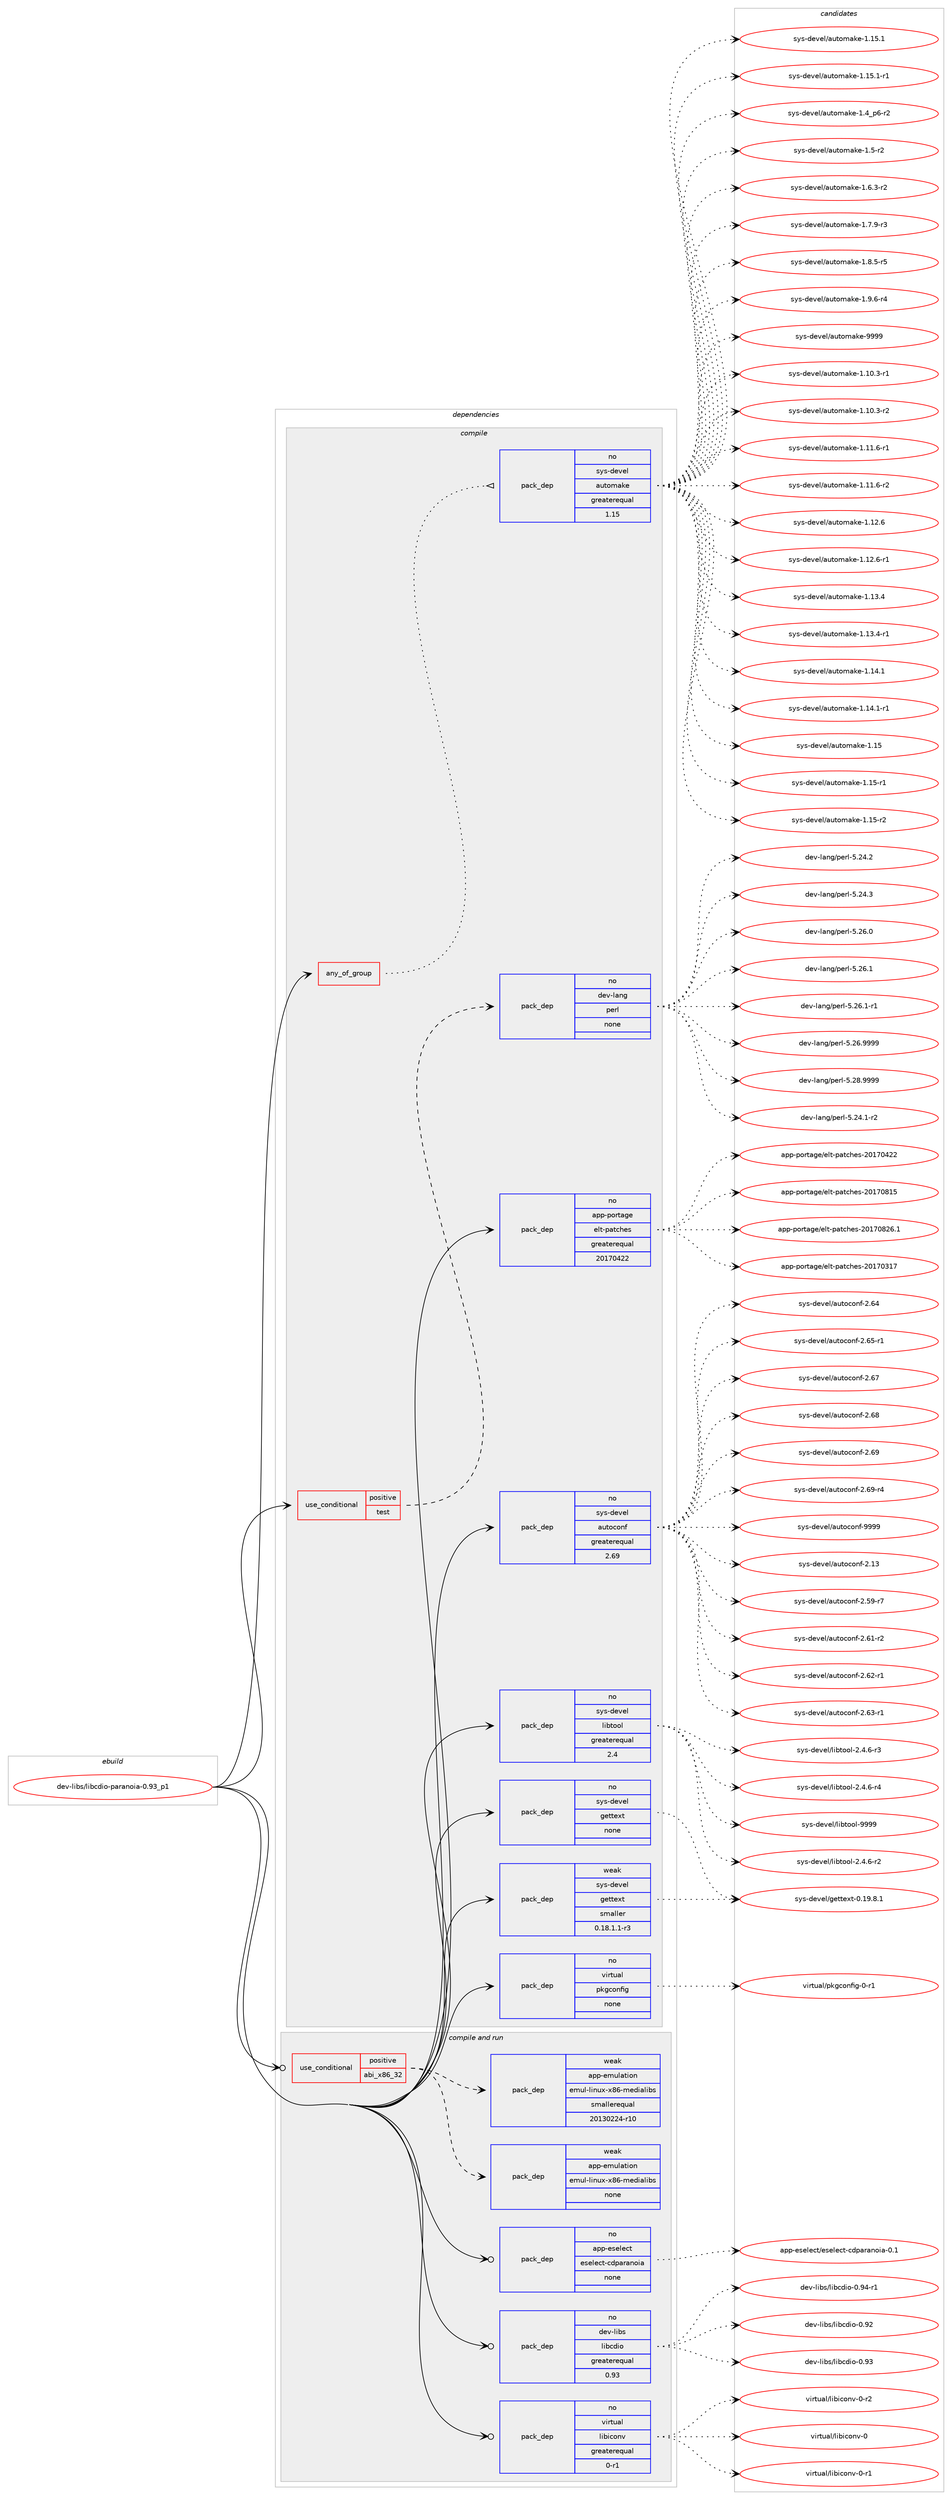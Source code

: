 digraph prolog {

# *************
# Graph options
# *************

newrank=true;
concentrate=true;
compound=true;
graph [rankdir=LR,fontname=Helvetica,fontsize=10,ranksep=1.5];#, ranksep=2.5, nodesep=0.2];
edge  [arrowhead=vee];
node  [fontname=Helvetica,fontsize=10];

# **********
# The ebuild
# **********

subgraph cluster_leftcol {
color=gray;
rank=same;
label=<<i>ebuild</i>>;
id [label="dev-libs/libcdio-paranoia-0.93_p1", color=red, width=4, href="../dev-libs/libcdio-paranoia-0.93_p1.svg"];
}

# ****************
# The dependencies
# ****************

subgraph cluster_midcol {
color=gray;
label=<<i>dependencies</i>>;
subgraph cluster_compile {
fillcolor="#eeeeee";
style=filled;
label=<<i>compile</i>>;
subgraph any3311 {
dependency114273 [label=<<TABLE BORDER="0" CELLBORDER="1" CELLSPACING="0" CELLPADDING="4"><TR><TD CELLPADDING="10">any_of_group</TD></TR></TABLE>>, shape=none, color=red];subgraph pack86179 {
dependency114274 [label=<<TABLE BORDER="0" CELLBORDER="1" CELLSPACING="0" CELLPADDING="4" WIDTH="220"><TR><TD ROWSPAN="6" CELLPADDING="30">pack_dep</TD></TR><TR><TD WIDTH="110">no</TD></TR><TR><TD>sys-devel</TD></TR><TR><TD>automake</TD></TR><TR><TD>greaterequal</TD></TR><TR><TD>1.15</TD></TR></TABLE>>, shape=none, color=blue];
}
dependency114273:e -> dependency114274:w [weight=20,style="dotted",arrowhead="oinv"];
}
id:e -> dependency114273:w [weight=20,style="solid",arrowhead="vee"];
subgraph cond24753 {
dependency114275 [label=<<TABLE BORDER="0" CELLBORDER="1" CELLSPACING="0" CELLPADDING="4"><TR><TD ROWSPAN="3" CELLPADDING="10">use_conditional</TD></TR><TR><TD>positive</TD></TR><TR><TD>test</TD></TR></TABLE>>, shape=none, color=red];
subgraph pack86180 {
dependency114276 [label=<<TABLE BORDER="0" CELLBORDER="1" CELLSPACING="0" CELLPADDING="4" WIDTH="220"><TR><TD ROWSPAN="6" CELLPADDING="30">pack_dep</TD></TR><TR><TD WIDTH="110">no</TD></TR><TR><TD>dev-lang</TD></TR><TR><TD>perl</TD></TR><TR><TD>none</TD></TR><TR><TD></TD></TR></TABLE>>, shape=none, color=blue];
}
dependency114275:e -> dependency114276:w [weight=20,style="dashed",arrowhead="vee"];
}
id:e -> dependency114275:w [weight=20,style="solid",arrowhead="vee"];
subgraph pack86181 {
dependency114277 [label=<<TABLE BORDER="0" CELLBORDER="1" CELLSPACING="0" CELLPADDING="4" WIDTH="220"><TR><TD ROWSPAN="6" CELLPADDING="30">pack_dep</TD></TR><TR><TD WIDTH="110">no</TD></TR><TR><TD>app-portage</TD></TR><TR><TD>elt-patches</TD></TR><TR><TD>greaterequal</TD></TR><TR><TD>20170422</TD></TR></TABLE>>, shape=none, color=blue];
}
id:e -> dependency114277:w [weight=20,style="solid",arrowhead="vee"];
subgraph pack86182 {
dependency114278 [label=<<TABLE BORDER="0" CELLBORDER="1" CELLSPACING="0" CELLPADDING="4" WIDTH="220"><TR><TD ROWSPAN="6" CELLPADDING="30">pack_dep</TD></TR><TR><TD WIDTH="110">no</TD></TR><TR><TD>sys-devel</TD></TR><TR><TD>autoconf</TD></TR><TR><TD>greaterequal</TD></TR><TR><TD>2.69</TD></TR></TABLE>>, shape=none, color=blue];
}
id:e -> dependency114278:w [weight=20,style="solid",arrowhead="vee"];
subgraph pack86183 {
dependency114279 [label=<<TABLE BORDER="0" CELLBORDER="1" CELLSPACING="0" CELLPADDING="4" WIDTH="220"><TR><TD ROWSPAN="6" CELLPADDING="30">pack_dep</TD></TR><TR><TD WIDTH="110">no</TD></TR><TR><TD>sys-devel</TD></TR><TR><TD>gettext</TD></TR><TR><TD>none</TD></TR><TR><TD></TD></TR></TABLE>>, shape=none, color=blue];
}
id:e -> dependency114279:w [weight=20,style="solid",arrowhead="vee"];
subgraph pack86184 {
dependency114280 [label=<<TABLE BORDER="0" CELLBORDER="1" CELLSPACING="0" CELLPADDING="4" WIDTH="220"><TR><TD ROWSPAN="6" CELLPADDING="30">pack_dep</TD></TR><TR><TD WIDTH="110">no</TD></TR><TR><TD>sys-devel</TD></TR><TR><TD>libtool</TD></TR><TR><TD>greaterequal</TD></TR><TR><TD>2.4</TD></TR></TABLE>>, shape=none, color=blue];
}
id:e -> dependency114280:w [weight=20,style="solid",arrowhead="vee"];
subgraph pack86185 {
dependency114281 [label=<<TABLE BORDER="0" CELLBORDER="1" CELLSPACING="0" CELLPADDING="4" WIDTH="220"><TR><TD ROWSPAN="6" CELLPADDING="30">pack_dep</TD></TR><TR><TD WIDTH="110">no</TD></TR><TR><TD>virtual</TD></TR><TR><TD>pkgconfig</TD></TR><TR><TD>none</TD></TR><TR><TD></TD></TR></TABLE>>, shape=none, color=blue];
}
id:e -> dependency114281:w [weight=20,style="solid",arrowhead="vee"];
subgraph pack86186 {
dependency114282 [label=<<TABLE BORDER="0" CELLBORDER="1" CELLSPACING="0" CELLPADDING="4" WIDTH="220"><TR><TD ROWSPAN="6" CELLPADDING="30">pack_dep</TD></TR><TR><TD WIDTH="110">weak</TD></TR><TR><TD>sys-devel</TD></TR><TR><TD>gettext</TD></TR><TR><TD>smaller</TD></TR><TR><TD>0.18.1.1-r3</TD></TR></TABLE>>, shape=none, color=blue];
}
id:e -> dependency114282:w [weight=20,style="solid",arrowhead="vee"];
}
subgraph cluster_compileandrun {
fillcolor="#eeeeee";
style=filled;
label=<<i>compile and run</i>>;
subgraph cond24754 {
dependency114283 [label=<<TABLE BORDER="0" CELLBORDER="1" CELLSPACING="0" CELLPADDING="4"><TR><TD ROWSPAN="3" CELLPADDING="10">use_conditional</TD></TR><TR><TD>positive</TD></TR><TR><TD>abi_x86_32</TD></TR></TABLE>>, shape=none, color=red];
subgraph pack86187 {
dependency114284 [label=<<TABLE BORDER="0" CELLBORDER="1" CELLSPACING="0" CELLPADDING="4" WIDTH="220"><TR><TD ROWSPAN="6" CELLPADDING="30">pack_dep</TD></TR><TR><TD WIDTH="110">weak</TD></TR><TR><TD>app-emulation</TD></TR><TR><TD>emul-linux-x86-medialibs</TD></TR><TR><TD>smallerequal</TD></TR><TR><TD>20130224-r10</TD></TR></TABLE>>, shape=none, color=blue];
}
dependency114283:e -> dependency114284:w [weight=20,style="dashed",arrowhead="vee"];
subgraph pack86188 {
dependency114285 [label=<<TABLE BORDER="0" CELLBORDER="1" CELLSPACING="0" CELLPADDING="4" WIDTH="220"><TR><TD ROWSPAN="6" CELLPADDING="30">pack_dep</TD></TR><TR><TD WIDTH="110">weak</TD></TR><TR><TD>app-emulation</TD></TR><TR><TD>emul-linux-x86-medialibs</TD></TR><TR><TD>none</TD></TR><TR><TD></TD></TR></TABLE>>, shape=none, color=blue];
}
dependency114283:e -> dependency114285:w [weight=20,style="dashed",arrowhead="vee"];
}
id:e -> dependency114283:w [weight=20,style="solid",arrowhead="odotvee"];
subgraph pack86189 {
dependency114286 [label=<<TABLE BORDER="0" CELLBORDER="1" CELLSPACING="0" CELLPADDING="4" WIDTH="220"><TR><TD ROWSPAN="6" CELLPADDING="30">pack_dep</TD></TR><TR><TD WIDTH="110">no</TD></TR><TR><TD>app-eselect</TD></TR><TR><TD>eselect-cdparanoia</TD></TR><TR><TD>none</TD></TR><TR><TD></TD></TR></TABLE>>, shape=none, color=blue];
}
id:e -> dependency114286:w [weight=20,style="solid",arrowhead="odotvee"];
subgraph pack86190 {
dependency114287 [label=<<TABLE BORDER="0" CELLBORDER="1" CELLSPACING="0" CELLPADDING="4" WIDTH="220"><TR><TD ROWSPAN="6" CELLPADDING="30">pack_dep</TD></TR><TR><TD WIDTH="110">no</TD></TR><TR><TD>dev-libs</TD></TR><TR><TD>libcdio</TD></TR><TR><TD>greaterequal</TD></TR><TR><TD>0.93</TD></TR></TABLE>>, shape=none, color=blue];
}
id:e -> dependency114287:w [weight=20,style="solid",arrowhead="odotvee"];
subgraph pack86191 {
dependency114288 [label=<<TABLE BORDER="0" CELLBORDER="1" CELLSPACING="0" CELLPADDING="4" WIDTH="220"><TR><TD ROWSPAN="6" CELLPADDING="30">pack_dep</TD></TR><TR><TD WIDTH="110">no</TD></TR><TR><TD>virtual</TD></TR><TR><TD>libiconv</TD></TR><TR><TD>greaterequal</TD></TR><TR><TD>0-r1</TD></TR></TABLE>>, shape=none, color=blue];
}
id:e -> dependency114288:w [weight=20,style="solid",arrowhead="odotvee"];
}
subgraph cluster_run {
fillcolor="#eeeeee";
style=filled;
label=<<i>run</i>>;
}
}

# **************
# The candidates
# **************

subgraph cluster_choices {
rank=same;
color=gray;
label=<<i>candidates</i>>;

subgraph choice86179 {
color=black;
nodesep=1;
choice11512111545100101118101108479711711611110997107101454946494846514511449 [label="sys-devel/automake-1.10.3-r1", color=red, width=4,href="../sys-devel/automake-1.10.3-r1.svg"];
choice11512111545100101118101108479711711611110997107101454946494846514511450 [label="sys-devel/automake-1.10.3-r2", color=red, width=4,href="../sys-devel/automake-1.10.3-r2.svg"];
choice11512111545100101118101108479711711611110997107101454946494946544511449 [label="sys-devel/automake-1.11.6-r1", color=red, width=4,href="../sys-devel/automake-1.11.6-r1.svg"];
choice11512111545100101118101108479711711611110997107101454946494946544511450 [label="sys-devel/automake-1.11.6-r2", color=red, width=4,href="../sys-devel/automake-1.11.6-r2.svg"];
choice1151211154510010111810110847971171161111099710710145494649504654 [label="sys-devel/automake-1.12.6", color=red, width=4,href="../sys-devel/automake-1.12.6.svg"];
choice11512111545100101118101108479711711611110997107101454946495046544511449 [label="sys-devel/automake-1.12.6-r1", color=red, width=4,href="../sys-devel/automake-1.12.6-r1.svg"];
choice1151211154510010111810110847971171161111099710710145494649514652 [label="sys-devel/automake-1.13.4", color=red, width=4,href="../sys-devel/automake-1.13.4.svg"];
choice11512111545100101118101108479711711611110997107101454946495146524511449 [label="sys-devel/automake-1.13.4-r1", color=red, width=4,href="../sys-devel/automake-1.13.4-r1.svg"];
choice1151211154510010111810110847971171161111099710710145494649524649 [label="sys-devel/automake-1.14.1", color=red, width=4,href="../sys-devel/automake-1.14.1.svg"];
choice11512111545100101118101108479711711611110997107101454946495246494511449 [label="sys-devel/automake-1.14.1-r1", color=red, width=4,href="../sys-devel/automake-1.14.1-r1.svg"];
choice115121115451001011181011084797117116111109971071014549464953 [label="sys-devel/automake-1.15", color=red, width=4,href="../sys-devel/automake-1.15.svg"];
choice1151211154510010111810110847971171161111099710710145494649534511449 [label="sys-devel/automake-1.15-r1", color=red, width=4,href="../sys-devel/automake-1.15-r1.svg"];
choice1151211154510010111810110847971171161111099710710145494649534511450 [label="sys-devel/automake-1.15-r2", color=red, width=4,href="../sys-devel/automake-1.15-r2.svg"];
choice1151211154510010111810110847971171161111099710710145494649534649 [label="sys-devel/automake-1.15.1", color=red, width=4,href="../sys-devel/automake-1.15.1.svg"];
choice11512111545100101118101108479711711611110997107101454946495346494511449 [label="sys-devel/automake-1.15.1-r1", color=red, width=4,href="../sys-devel/automake-1.15.1-r1.svg"];
choice115121115451001011181011084797117116111109971071014549465295112544511450 [label="sys-devel/automake-1.4_p6-r2", color=red, width=4,href="../sys-devel/automake-1.4_p6-r2.svg"];
choice11512111545100101118101108479711711611110997107101454946534511450 [label="sys-devel/automake-1.5-r2", color=red, width=4,href="../sys-devel/automake-1.5-r2.svg"];
choice115121115451001011181011084797117116111109971071014549465446514511450 [label="sys-devel/automake-1.6.3-r2", color=red, width=4,href="../sys-devel/automake-1.6.3-r2.svg"];
choice115121115451001011181011084797117116111109971071014549465546574511451 [label="sys-devel/automake-1.7.9-r3", color=red, width=4,href="../sys-devel/automake-1.7.9-r3.svg"];
choice115121115451001011181011084797117116111109971071014549465646534511453 [label="sys-devel/automake-1.8.5-r5", color=red, width=4,href="../sys-devel/automake-1.8.5-r5.svg"];
choice115121115451001011181011084797117116111109971071014549465746544511452 [label="sys-devel/automake-1.9.6-r4", color=red, width=4,href="../sys-devel/automake-1.9.6-r4.svg"];
choice115121115451001011181011084797117116111109971071014557575757 [label="sys-devel/automake-9999", color=red, width=4,href="../sys-devel/automake-9999.svg"];
dependency114274:e -> choice11512111545100101118101108479711711611110997107101454946494846514511449:w [style=dotted,weight="100"];
dependency114274:e -> choice11512111545100101118101108479711711611110997107101454946494846514511450:w [style=dotted,weight="100"];
dependency114274:e -> choice11512111545100101118101108479711711611110997107101454946494946544511449:w [style=dotted,weight="100"];
dependency114274:e -> choice11512111545100101118101108479711711611110997107101454946494946544511450:w [style=dotted,weight="100"];
dependency114274:e -> choice1151211154510010111810110847971171161111099710710145494649504654:w [style=dotted,weight="100"];
dependency114274:e -> choice11512111545100101118101108479711711611110997107101454946495046544511449:w [style=dotted,weight="100"];
dependency114274:e -> choice1151211154510010111810110847971171161111099710710145494649514652:w [style=dotted,weight="100"];
dependency114274:e -> choice11512111545100101118101108479711711611110997107101454946495146524511449:w [style=dotted,weight="100"];
dependency114274:e -> choice1151211154510010111810110847971171161111099710710145494649524649:w [style=dotted,weight="100"];
dependency114274:e -> choice11512111545100101118101108479711711611110997107101454946495246494511449:w [style=dotted,weight="100"];
dependency114274:e -> choice115121115451001011181011084797117116111109971071014549464953:w [style=dotted,weight="100"];
dependency114274:e -> choice1151211154510010111810110847971171161111099710710145494649534511449:w [style=dotted,weight="100"];
dependency114274:e -> choice1151211154510010111810110847971171161111099710710145494649534511450:w [style=dotted,weight="100"];
dependency114274:e -> choice1151211154510010111810110847971171161111099710710145494649534649:w [style=dotted,weight="100"];
dependency114274:e -> choice11512111545100101118101108479711711611110997107101454946495346494511449:w [style=dotted,weight="100"];
dependency114274:e -> choice115121115451001011181011084797117116111109971071014549465295112544511450:w [style=dotted,weight="100"];
dependency114274:e -> choice11512111545100101118101108479711711611110997107101454946534511450:w [style=dotted,weight="100"];
dependency114274:e -> choice115121115451001011181011084797117116111109971071014549465446514511450:w [style=dotted,weight="100"];
dependency114274:e -> choice115121115451001011181011084797117116111109971071014549465546574511451:w [style=dotted,weight="100"];
dependency114274:e -> choice115121115451001011181011084797117116111109971071014549465646534511453:w [style=dotted,weight="100"];
dependency114274:e -> choice115121115451001011181011084797117116111109971071014549465746544511452:w [style=dotted,weight="100"];
dependency114274:e -> choice115121115451001011181011084797117116111109971071014557575757:w [style=dotted,weight="100"];
}
subgraph choice86180 {
color=black;
nodesep=1;
choice100101118451089711010347112101114108455346505246494511450 [label="dev-lang/perl-5.24.1-r2", color=red, width=4,href="../dev-lang/perl-5.24.1-r2.svg"];
choice10010111845108971101034711210111410845534650524650 [label="dev-lang/perl-5.24.2", color=red, width=4,href="../dev-lang/perl-5.24.2.svg"];
choice10010111845108971101034711210111410845534650524651 [label="dev-lang/perl-5.24.3", color=red, width=4,href="../dev-lang/perl-5.24.3.svg"];
choice10010111845108971101034711210111410845534650544648 [label="dev-lang/perl-5.26.0", color=red, width=4,href="../dev-lang/perl-5.26.0.svg"];
choice10010111845108971101034711210111410845534650544649 [label="dev-lang/perl-5.26.1", color=red, width=4,href="../dev-lang/perl-5.26.1.svg"];
choice100101118451089711010347112101114108455346505446494511449 [label="dev-lang/perl-5.26.1-r1", color=red, width=4,href="../dev-lang/perl-5.26.1-r1.svg"];
choice10010111845108971101034711210111410845534650544657575757 [label="dev-lang/perl-5.26.9999", color=red, width=4,href="../dev-lang/perl-5.26.9999.svg"];
choice10010111845108971101034711210111410845534650564657575757 [label="dev-lang/perl-5.28.9999", color=red, width=4,href="../dev-lang/perl-5.28.9999.svg"];
dependency114276:e -> choice100101118451089711010347112101114108455346505246494511450:w [style=dotted,weight="100"];
dependency114276:e -> choice10010111845108971101034711210111410845534650524650:w [style=dotted,weight="100"];
dependency114276:e -> choice10010111845108971101034711210111410845534650524651:w [style=dotted,weight="100"];
dependency114276:e -> choice10010111845108971101034711210111410845534650544648:w [style=dotted,weight="100"];
dependency114276:e -> choice10010111845108971101034711210111410845534650544649:w [style=dotted,weight="100"];
dependency114276:e -> choice100101118451089711010347112101114108455346505446494511449:w [style=dotted,weight="100"];
dependency114276:e -> choice10010111845108971101034711210111410845534650544657575757:w [style=dotted,weight="100"];
dependency114276:e -> choice10010111845108971101034711210111410845534650564657575757:w [style=dotted,weight="100"];
}
subgraph choice86181 {
color=black;
nodesep=1;
choice97112112451121111141169710310147101108116451129711699104101115455048495548514955 [label="app-portage/elt-patches-20170317", color=red, width=4,href="../app-portage/elt-patches-20170317.svg"];
choice97112112451121111141169710310147101108116451129711699104101115455048495548525050 [label="app-portage/elt-patches-20170422", color=red, width=4,href="../app-portage/elt-patches-20170422.svg"];
choice97112112451121111141169710310147101108116451129711699104101115455048495548564953 [label="app-portage/elt-patches-20170815", color=red, width=4,href="../app-portage/elt-patches-20170815.svg"];
choice971121124511211111411697103101471011081164511297116991041011154550484955485650544649 [label="app-portage/elt-patches-20170826.1", color=red, width=4,href="../app-portage/elt-patches-20170826.1.svg"];
dependency114277:e -> choice97112112451121111141169710310147101108116451129711699104101115455048495548514955:w [style=dotted,weight="100"];
dependency114277:e -> choice97112112451121111141169710310147101108116451129711699104101115455048495548525050:w [style=dotted,weight="100"];
dependency114277:e -> choice97112112451121111141169710310147101108116451129711699104101115455048495548564953:w [style=dotted,weight="100"];
dependency114277:e -> choice971121124511211111411697103101471011081164511297116991041011154550484955485650544649:w [style=dotted,weight="100"];
}
subgraph choice86182 {
color=black;
nodesep=1;
choice115121115451001011181011084797117116111991111101024550464951 [label="sys-devel/autoconf-2.13", color=red, width=4,href="../sys-devel/autoconf-2.13.svg"];
choice1151211154510010111810110847971171161119911111010245504653574511455 [label="sys-devel/autoconf-2.59-r7", color=red, width=4,href="../sys-devel/autoconf-2.59-r7.svg"];
choice1151211154510010111810110847971171161119911111010245504654494511450 [label="sys-devel/autoconf-2.61-r2", color=red, width=4,href="../sys-devel/autoconf-2.61-r2.svg"];
choice1151211154510010111810110847971171161119911111010245504654504511449 [label="sys-devel/autoconf-2.62-r1", color=red, width=4,href="../sys-devel/autoconf-2.62-r1.svg"];
choice1151211154510010111810110847971171161119911111010245504654514511449 [label="sys-devel/autoconf-2.63-r1", color=red, width=4,href="../sys-devel/autoconf-2.63-r1.svg"];
choice115121115451001011181011084797117116111991111101024550465452 [label="sys-devel/autoconf-2.64", color=red, width=4,href="../sys-devel/autoconf-2.64.svg"];
choice1151211154510010111810110847971171161119911111010245504654534511449 [label="sys-devel/autoconf-2.65-r1", color=red, width=4,href="../sys-devel/autoconf-2.65-r1.svg"];
choice115121115451001011181011084797117116111991111101024550465455 [label="sys-devel/autoconf-2.67", color=red, width=4,href="../sys-devel/autoconf-2.67.svg"];
choice115121115451001011181011084797117116111991111101024550465456 [label="sys-devel/autoconf-2.68", color=red, width=4,href="../sys-devel/autoconf-2.68.svg"];
choice115121115451001011181011084797117116111991111101024550465457 [label="sys-devel/autoconf-2.69", color=red, width=4,href="../sys-devel/autoconf-2.69.svg"];
choice1151211154510010111810110847971171161119911111010245504654574511452 [label="sys-devel/autoconf-2.69-r4", color=red, width=4,href="../sys-devel/autoconf-2.69-r4.svg"];
choice115121115451001011181011084797117116111991111101024557575757 [label="sys-devel/autoconf-9999", color=red, width=4,href="../sys-devel/autoconf-9999.svg"];
dependency114278:e -> choice115121115451001011181011084797117116111991111101024550464951:w [style=dotted,weight="100"];
dependency114278:e -> choice1151211154510010111810110847971171161119911111010245504653574511455:w [style=dotted,weight="100"];
dependency114278:e -> choice1151211154510010111810110847971171161119911111010245504654494511450:w [style=dotted,weight="100"];
dependency114278:e -> choice1151211154510010111810110847971171161119911111010245504654504511449:w [style=dotted,weight="100"];
dependency114278:e -> choice1151211154510010111810110847971171161119911111010245504654514511449:w [style=dotted,weight="100"];
dependency114278:e -> choice115121115451001011181011084797117116111991111101024550465452:w [style=dotted,weight="100"];
dependency114278:e -> choice1151211154510010111810110847971171161119911111010245504654534511449:w [style=dotted,weight="100"];
dependency114278:e -> choice115121115451001011181011084797117116111991111101024550465455:w [style=dotted,weight="100"];
dependency114278:e -> choice115121115451001011181011084797117116111991111101024550465456:w [style=dotted,weight="100"];
dependency114278:e -> choice115121115451001011181011084797117116111991111101024550465457:w [style=dotted,weight="100"];
dependency114278:e -> choice1151211154510010111810110847971171161119911111010245504654574511452:w [style=dotted,weight="100"];
dependency114278:e -> choice115121115451001011181011084797117116111991111101024557575757:w [style=dotted,weight="100"];
}
subgraph choice86183 {
color=black;
nodesep=1;
choice1151211154510010111810110847103101116116101120116454846495746564649 [label="sys-devel/gettext-0.19.8.1", color=red, width=4,href="../sys-devel/gettext-0.19.8.1.svg"];
dependency114279:e -> choice1151211154510010111810110847103101116116101120116454846495746564649:w [style=dotted,weight="100"];
}
subgraph choice86184 {
color=black;
nodesep=1;
choice1151211154510010111810110847108105981161111111084550465246544511450 [label="sys-devel/libtool-2.4.6-r2", color=red, width=4,href="../sys-devel/libtool-2.4.6-r2.svg"];
choice1151211154510010111810110847108105981161111111084550465246544511451 [label="sys-devel/libtool-2.4.6-r3", color=red, width=4,href="../sys-devel/libtool-2.4.6-r3.svg"];
choice1151211154510010111810110847108105981161111111084550465246544511452 [label="sys-devel/libtool-2.4.6-r4", color=red, width=4,href="../sys-devel/libtool-2.4.6-r4.svg"];
choice1151211154510010111810110847108105981161111111084557575757 [label="sys-devel/libtool-9999", color=red, width=4,href="../sys-devel/libtool-9999.svg"];
dependency114280:e -> choice1151211154510010111810110847108105981161111111084550465246544511450:w [style=dotted,weight="100"];
dependency114280:e -> choice1151211154510010111810110847108105981161111111084550465246544511451:w [style=dotted,weight="100"];
dependency114280:e -> choice1151211154510010111810110847108105981161111111084550465246544511452:w [style=dotted,weight="100"];
dependency114280:e -> choice1151211154510010111810110847108105981161111111084557575757:w [style=dotted,weight="100"];
}
subgraph choice86185 {
color=black;
nodesep=1;
choice11810511411611797108471121071039911111010210510345484511449 [label="virtual/pkgconfig-0-r1", color=red, width=4,href="../virtual/pkgconfig-0-r1.svg"];
dependency114281:e -> choice11810511411611797108471121071039911111010210510345484511449:w [style=dotted,weight="100"];
}
subgraph choice86186 {
color=black;
nodesep=1;
choice1151211154510010111810110847103101116116101120116454846495746564649 [label="sys-devel/gettext-0.19.8.1", color=red, width=4,href="../sys-devel/gettext-0.19.8.1.svg"];
dependency114282:e -> choice1151211154510010111810110847103101116116101120116454846495746564649:w [style=dotted,weight="100"];
}
subgraph choice86187 {
color=black;
nodesep=1;
}
subgraph choice86188 {
color=black;
nodesep=1;
}
subgraph choice86189 {
color=black;
nodesep=1;
choice9711211245101115101108101991164710111510110810199116459910011297114971101111059745484649 [label="app-eselect/eselect-cdparanoia-0.1", color=red, width=4,href="../app-eselect/eselect-cdparanoia-0.1.svg"];
dependency114286:e -> choice9711211245101115101108101991164710111510110810199116459910011297114971101111059745484649:w [style=dotted,weight="100"];
}
subgraph choice86190 {
color=black;
nodesep=1;
choice10010111845108105981154710810598991001051114548465750 [label="dev-libs/libcdio-0.92", color=red, width=4,href="../dev-libs/libcdio-0.92.svg"];
choice10010111845108105981154710810598991001051114548465751 [label="dev-libs/libcdio-0.93", color=red, width=4,href="../dev-libs/libcdio-0.93.svg"];
choice100101118451081059811547108105989910010511145484657524511449 [label="dev-libs/libcdio-0.94-r1", color=red, width=4,href="../dev-libs/libcdio-0.94-r1.svg"];
dependency114287:e -> choice10010111845108105981154710810598991001051114548465750:w [style=dotted,weight="100"];
dependency114287:e -> choice10010111845108105981154710810598991001051114548465751:w [style=dotted,weight="100"];
dependency114287:e -> choice100101118451081059811547108105989910010511145484657524511449:w [style=dotted,weight="100"];
}
subgraph choice86191 {
color=black;
nodesep=1;
choice118105114116117971084710810598105991111101184548 [label="virtual/libiconv-0", color=red, width=4,href="../virtual/libiconv-0.svg"];
choice1181051141161179710847108105981059911111011845484511449 [label="virtual/libiconv-0-r1", color=red, width=4,href="../virtual/libiconv-0-r1.svg"];
choice1181051141161179710847108105981059911111011845484511450 [label="virtual/libiconv-0-r2", color=red, width=4,href="../virtual/libiconv-0-r2.svg"];
dependency114288:e -> choice118105114116117971084710810598105991111101184548:w [style=dotted,weight="100"];
dependency114288:e -> choice1181051141161179710847108105981059911111011845484511449:w [style=dotted,weight="100"];
dependency114288:e -> choice1181051141161179710847108105981059911111011845484511450:w [style=dotted,weight="100"];
}
}

}
